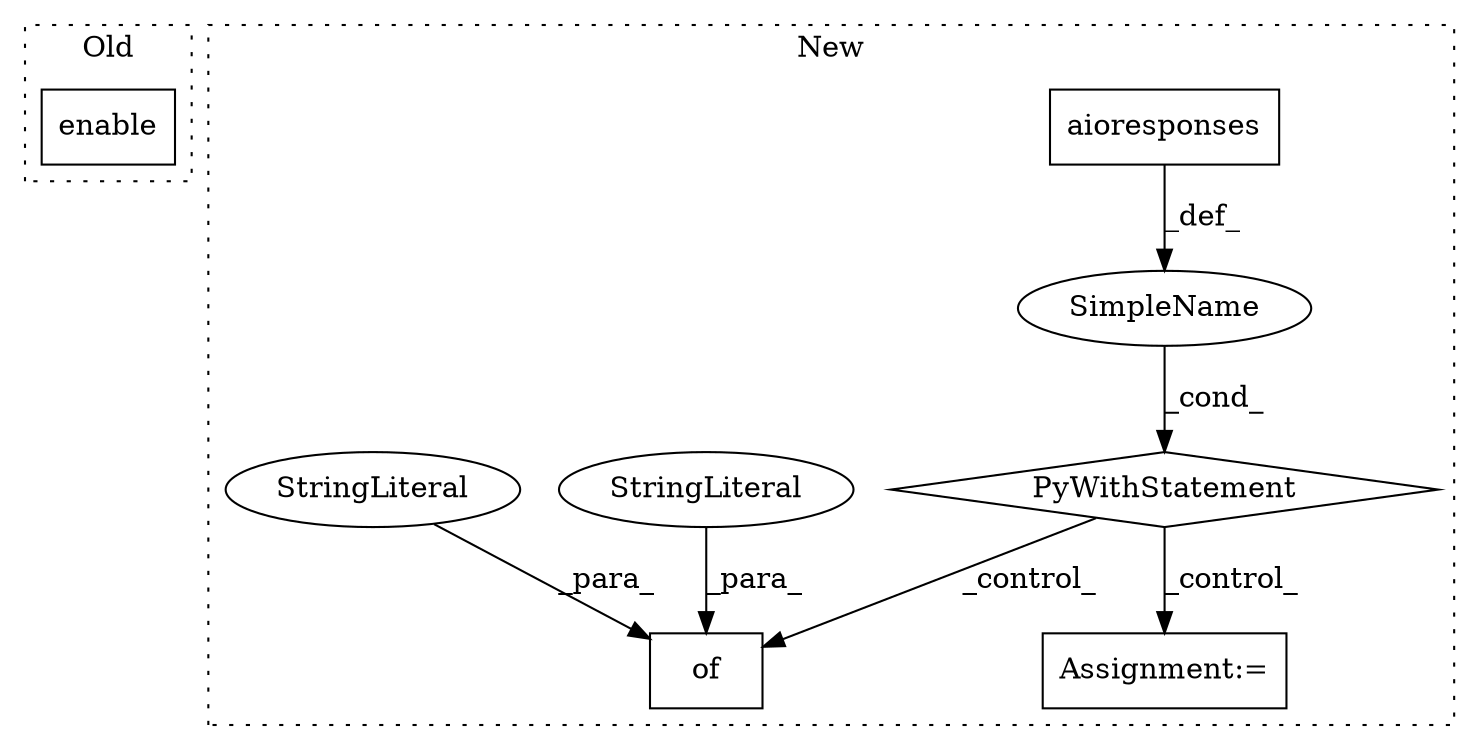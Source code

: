 digraph G {
subgraph cluster0 {
1 [label="enable" a="32" s="4004" l="8" shape="box"];
label = "Old";
style="dotted";
}
subgraph cluster1 {
2 [label="of" a="32" s="4139,4186" l="3,1" shape="box"];
3 [label="SimpleName" a="42" s="" l="" shape="ellipse"];
4 [label="PyWithStatement" a="104" s="4032,4056" l="10,2" shape="diamond"];
5 [label="aioresponses" a="32" s="4042" l="14" shape="box"];
6 [label="Assignment:=" a="7" s="4301" l="1" shape="box"];
7 [label="StringLiteral" a="45" s="4163" l="11" shape="ellipse"];
8 [label="StringLiteral" a="45" s="4142" l="8" shape="ellipse"];
label = "New";
style="dotted";
}
3 -> 4 [label="_cond_"];
4 -> 6 [label="_control_"];
4 -> 2 [label="_control_"];
5 -> 3 [label="_def_"];
7 -> 2 [label="_para_"];
8 -> 2 [label="_para_"];
}